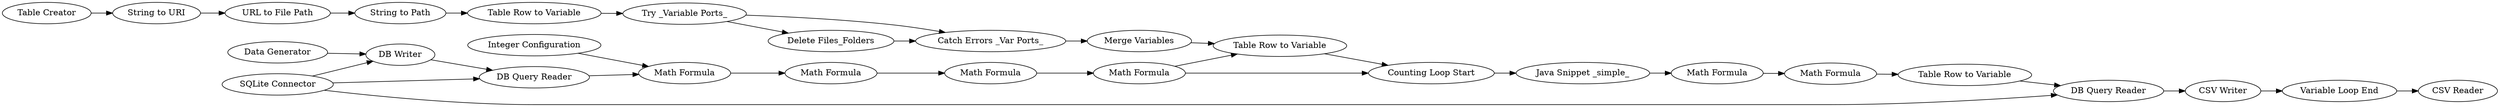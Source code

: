 digraph {
	"-5823086621355529100_10" [label="Math Formula"]
	"-5823086621355529100_42" [label="Table Row to Variable"]
	"-5823086621355529100_37" [label="Catch Errors _Var Ports_"]
	"-5823086621355529100_27" [label="DB Query Reader"]
	"-5823086621355529100_31" [label="Integer Configuration"]
	"-5823086621355529100_35" [label="Table Row to Variable"]
	"-5823086621355529100_38" [label="Merge Variables"]
	"-5823086621355529100_43" [label="Variable Loop End"]
	"-5823086621355529100_22" [label="Table Creator"]
	"-5823086621355529100_26" [label="DB Writer"]
	"-5823086621355529100_2" [label="Data Generator"]
	"-5823086621355529100_25" [label="SQLite Connector"]
	"-5823086621355529100_40" [label="Counting Loop Start"]
	"-5823086621355529100_11" [label="Math Formula"]
	"-5823086621355529100_23" [label="String to URI"]
	"-5823086621355529100_39" [label="URL to File Path"]
	"-5823086621355529100_17" [label="Math Formula"]
	"-5823086621355529100_41" [label="CSV Writer"]
	"-5823086621355529100_28" [label="DB Query Reader"]
	"-5823086621355529100_8" [label="Math Formula"]
	"-5823086621355529100_32" [label="Delete Files_Folders"]
	"-5823086621355529100_36" [label="Try _Variable Ports_"]
	"-5823086621355529100_15" [label="Java Snippet _simple_"]
	"-5823086621355529100_18" [label="Math Formula"]
	"-5823086621355529100_33" [label="String to Path"]
	"-5823086621355529100_9" [label="Math Formula"]
	"-5823086621355529100_44" [label="CSV Reader"]
	"-5823086621355529100_34" [label="Table Row to Variable"]
	"-5823086621355529100_38" -> "-5823086621355529100_35"
	"-5823086621355529100_23" -> "-5823086621355529100_39"
	"-5823086621355529100_8" -> "-5823086621355529100_9"
	"-5823086621355529100_15" -> "-5823086621355529100_17"
	"-5823086621355529100_10" -> "-5823086621355529100_11"
	"-5823086621355529100_36" -> "-5823086621355529100_37"
	"-5823086621355529100_34" -> "-5823086621355529100_36"
	"-5823086621355529100_33" -> "-5823086621355529100_34"
	"-5823086621355529100_43" -> "-5823086621355529100_44"
	"-5823086621355529100_25" -> "-5823086621355529100_27"
	"-5823086621355529100_26" -> "-5823086621355529100_27"
	"-5823086621355529100_25" -> "-5823086621355529100_28"
	"-5823086621355529100_2" -> "-5823086621355529100_26"
	"-5823086621355529100_27" -> "-5823086621355529100_8"
	"-5823086621355529100_39" -> "-5823086621355529100_33"
	"-5823086621355529100_22" -> "-5823086621355529100_23"
	"-5823086621355529100_25" -> "-5823086621355529100_26"
	"-5823086621355529100_42" -> "-5823086621355529100_28"
	"-5823086621355529100_28" -> "-5823086621355529100_41"
	"-5823086621355529100_9" -> "-5823086621355529100_10"
	"-5823086621355529100_32" -> "-5823086621355529100_37"
	"-5823086621355529100_18" -> "-5823086621355529100_42"
	"-5823086621355529100_36" -> "-5823086621355529100_32"
	"-5823086621355529100_35" -> "-5823086621355529100_40"
	"-5823086621355529100_17" -> "-5823086621355529100_18"
	"-5823086621355529100_11" -> "-5823086621355529100_40"
	"-5823086621355529100_40" -> "-5823086621355529100_15"
	"-5823086621355529100_31" -> "-5823086621355529100_8"
	"-5823086621355529100_11" -> "-5823086621355529100_35"
	"-5823086621355529100_41" -> "-5823086621355529100_43"
	"-5823086621355529100_37" -> "-5823086621355529100_38"
	rankdir=LR
}
